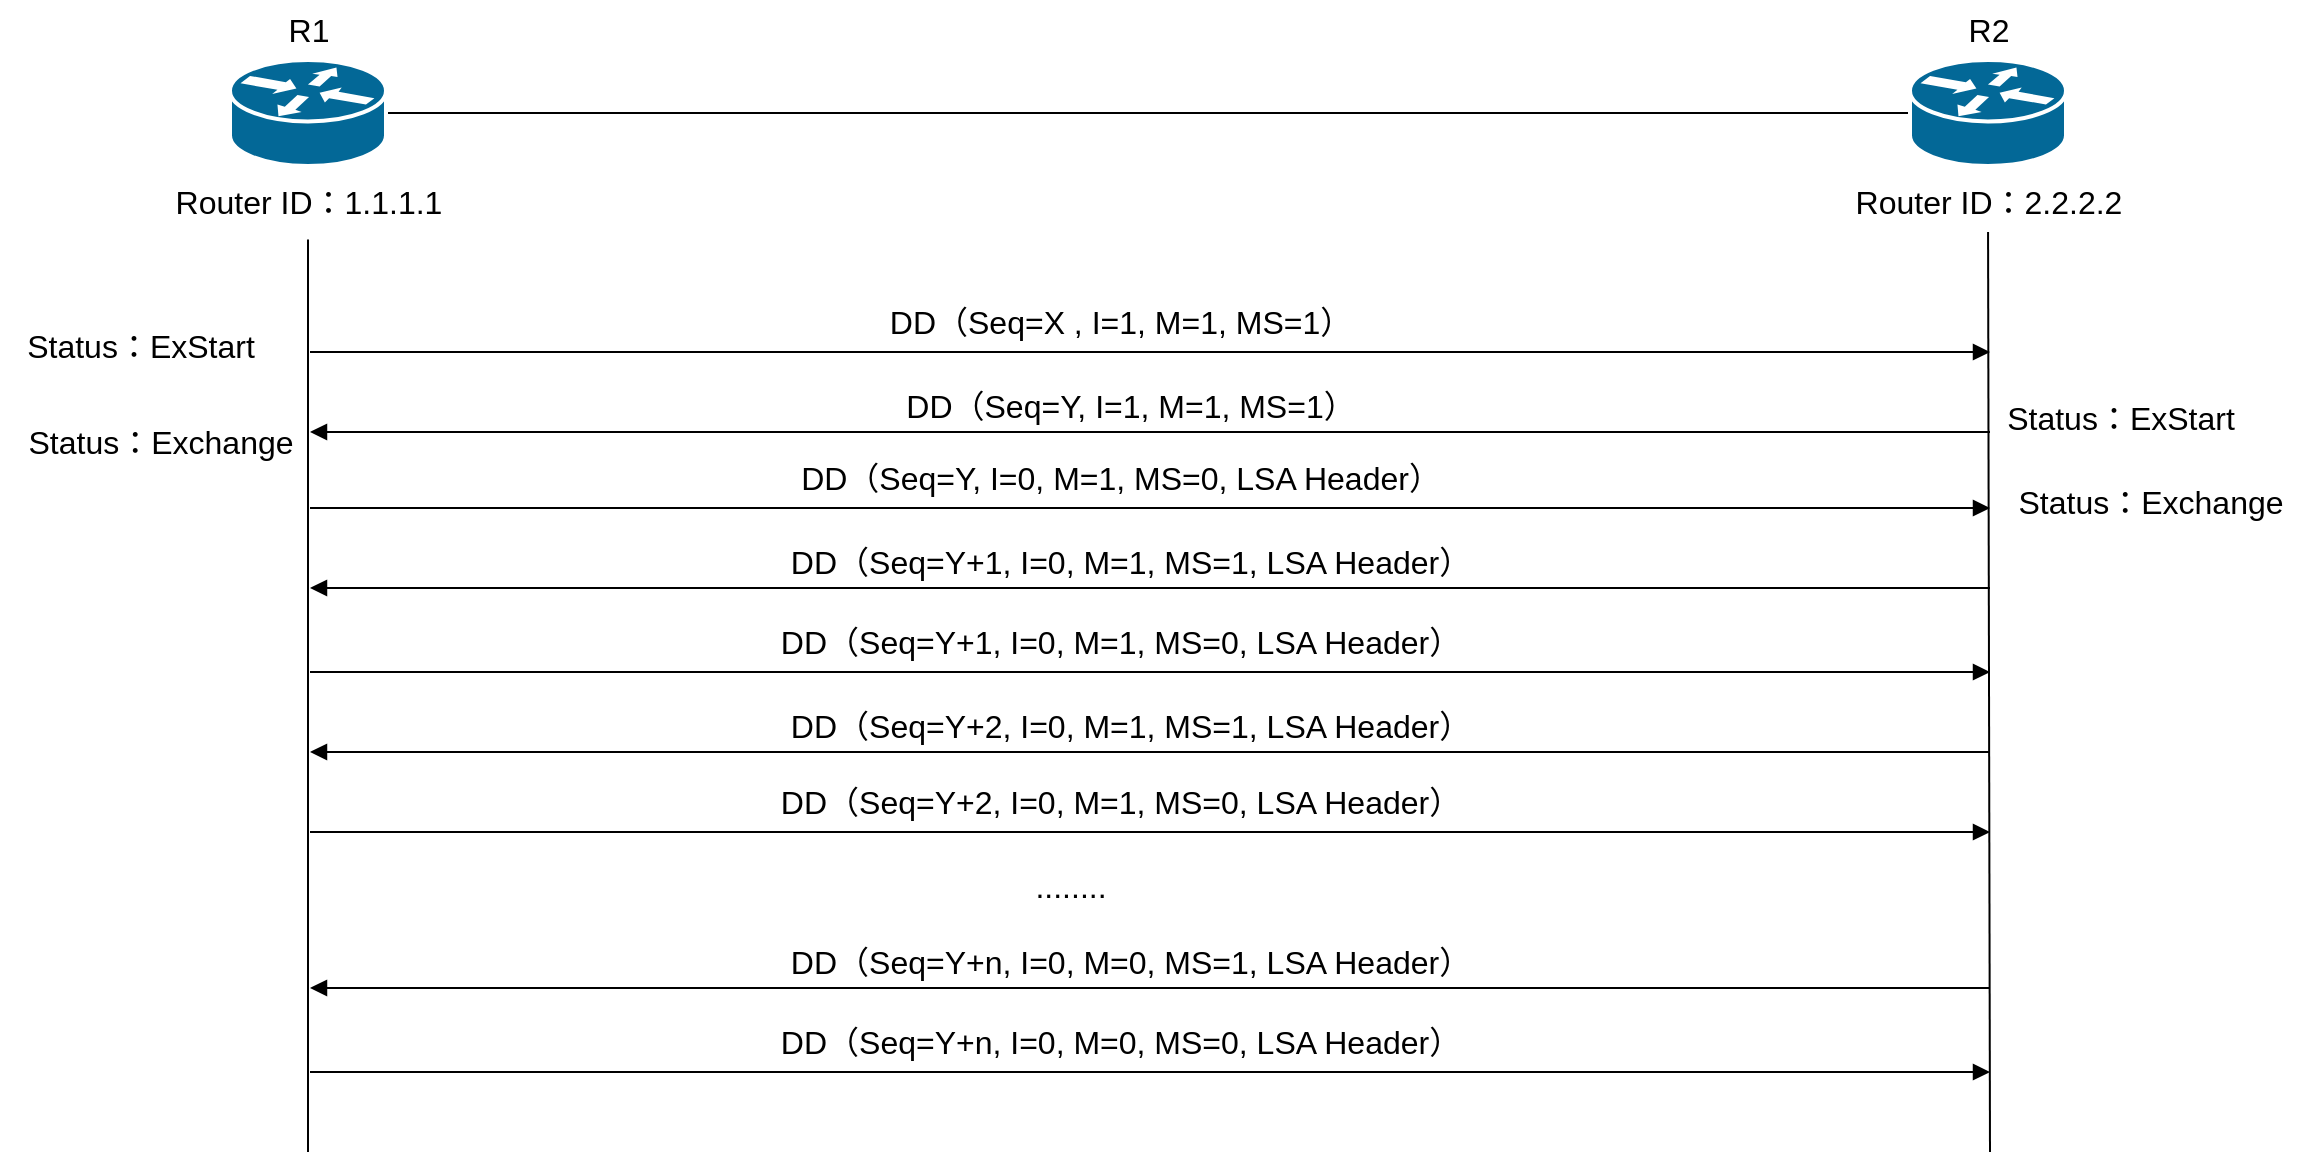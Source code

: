 <mxfile version="27.0.9">
  <diagram name="第1頁" id="mU4pODHEQDcuvb9itQm9">
    <mxGraphModel dx="1426" dy="802" grid="1" gridSize="10" guides="1" tooltips="1" connect="1" arrows="1" fold="1" page="1" pageScale="1" pageWidth="1169" pageHeight="827" math="0" shadow="0">
      <root>
        <mxCell id="0" />
        <mxCell id="1" parent="0" />
        <mxCell id="ZAYnwsddhC_nmskKQS4w-8" value="" style="edgeStyle=orthogonalEdgeStyle;rounded=0;orthogonalLoop=1;jettySize=auto;html=1;endArrow=none;startFill=0;" parent="1" source="ZAYnwsddhC_nmskKQS4w-2" target="ZAYnwsddhC_nmskKQS4w-7" edge="1">
          <mxGeometry relative="1" as="geometry" />
        </mxCell>
        <mxCell id="ZAYnwsddhC_nmskKQS4w-12" value="" style="group" parent="1" vertex="1" connectable="0">
          <mxGeometry x="79" y="104" width="160" height="116" as="geometry" />
        </mxCell>
        <mxCell id="ZAYnwsddhC_nmskKQS4w-6" value="" style="group" parent="ZAYnwsddhC_nmskKQS4w-12" vertex="1" connectable="0">
          <mxGeometry x="41" width="78" height="83" as="geometry" />
        </mxCell>
        <mxCell id="ZAYnwsddhC_nmskKQS4w-2" value="" style="shape=mxgraph.cisco.routers.router;sketch=0;html=1;pointerEvents=1;dashed=0;fillColor=#036897;strokeColor=#ffffff;strokeWidth=2;verticalLabelPosition=bottom;verticalAlign=top;align=center;outlineConnect=0;" parent="ZAYnwsddhC_nmskKQS4w-6" vertex="1">
          <mxGeometry y="30" width="78" height="53" as="geometry" />
        </mxCell>
        <mxCell id="ZAYnwsddhC_nmskKQS4w-5" value="&lt;font style=&quot;font-size: 16px;&quot;&gt;R1&lt;/font&gt;" style="text;html=1;align=center;verticalAlign=middle;resizable=0;points=[];autosize=1;strokeColor=none;fillColor=none;" parent="ZAYnwsddhC_nmskKQS4w-6" vertex="1">
          <mxGeometry x="19" width="40" height="30" as="geometry" />
        </mxCell>
        <mxCell id="ZAYnwsddhC_nmskKQS4w-11" value="&lt;font style=&quot;font-size: 16px;&quot;&gt;Router ID：1.1.1.1&lt;/font&gt;" style="text;html=1;align=center;verticalAlign=middle;resizable=0;points=[];autosize=1;strokeColor=none;fillColor=none;" parent="ZAYnwsddhC_nmskKQS4w-12" vertex="1">
          <mxGeometry y="86" width="160" height="30" as="geometry" />
        </mxCell>
        <mxCell id="ZAYnwsddhC_nmskKQS4w-14" value="" style="group" parent="1" vertex="1" connectable="0">
          <mxGeometry x="919" y="104" width="160" height="116" as="geometry" />
        </mxCell>
        <mxCell id="ZAYnwsddhC_nmskKQS4w-7" value="" style="shape=mxgraph.cisco.routers.router;sketch=0;html=1;pointerEvents=1;dashed=0;fillColor=#036897;strokeColor=#ffffff;strokeWidth=2;verticalLabelPosition=bottom;verticalAlign=top;align=center;outlineConnect=0;" parent="ZAYnwsddhC_nmskKQS4w-14" vertex="1">
          <mxGeometry x="41" y="30" width="78" height="53" as="geometry" />
        </mxCell>
        <mxCell id="ZAYnwsddhC_nmskKQS4w-9" value="&lt;font style=&quot;font-size: 16px;&quot;&gt;R2&lt;/font&gt;" style="text;html=1;align=center;verticalAlign=middle;resizable=0;points=[];autosize=1;strokeColor=none;fillColor=none;" parent="ZAYnwsddhC_nmskKQS4w-14" vertex="1">
          <mxGeometry x="60" width="40" height="30" as="geometry" />
        </mxCell>
        <mxCell id="ZAYnwsddhC_nmskKQS4w-13" value="&lt;font style=&quot;font-size: 16px;&quot;&gt;Router ID：2.2.2.2&lt;/font&gt;" style="text;html=1;align=center;verticalAlign=middle;resizable=0;points=[];autosize=1;strokeColor=none;fillColor=none;" parent="ZAYnwsddhC_nmskKQS4w-14" vertex="1">
          <mxGeometry y="86" width="160" height="30" as="geometry" />
        </mxCell>
        <mxCell id="ZAYnwsddhC_nmskKQS4w-15" value="" style="endArrow=none;html=1;rounded=0;entryX=0.5;entryY=1.125;entryDx=0;entryDy=0;entryPerimeter=0;" parent="1" target="ZAYnwsddhC_nmskKQS4w-11" edge="1">
          <mxGeometry width="50" height="50" relative="1" as="geometry">
            <mxPoint x="159" y="680" as="sourcePoint" />
            <mxPoint x="550" y="340" as="targetPoint" />
          </mxGeometry>
        </mxCell>
        <mxCell id="ZAYnwsddhC_nmskKQS4w-16" value="" style="endArrow=none;html=1;rounded=0;" parent="1" target="ZAYnwsddhC_nmskKQS4w-13" edge="1">
          <mxGeometry width="50" height="50" relative="1" as="geometry">
            <mxPoint x="1000" y="680" as="sourcePoint" />
            <mxPoint x="998.52" y="220" as="targetPoint" />
          </mxGeometry>
        </mxCell>
        <mxCell id="ZAYnwsddhC_nmskKQS4w-18" value="&lt;span style=&quot;font-size: 16px;&quot;&gt;DD（Seq=X , I=1, M=1, MS=1）&lt;/span&gt;" style="text;html=1;align=center;verticalAlign=middle;resizable=0;points=[];autosize=1;strokeColor=none;fillColor=none;" parent="1" vertex="1">
          <mxGeometry x="440" y="250" width="250" height="30" as="geometry" />
        </mxCell>
        <mxCell id="ZAYnwsddhC_nmskKQS4w-20" value="&lt;span style=&quot;font-size: 16px;&quot;&gt;Status：ExStart&lt;/span&gt;" style="text;html=1;align=center;verticalAlign=middle;resizable=0;points=[];autosize=1;strokeColor=none;fillColor=none;" parent="1" vertex="1">
          <mxGeometry x="995" y="298" width="140" height="30" as="geometry" />
        </mxCell>
        <mxCell id="ZAYnwsddhC_nmskKQS4w-38" value="" style="group" parent="1" vertex="1" connectable="0">
          <mxGeometry x="160" y="262" width="840" height="30" as="geometry" />
        </mxCell>
        <mxCell id="ZAYnwsddhC_nmskKQS4w-17" value="" style="endArrow=none;startArrow=block;html=1;rounded=0;startFill=1;movable=1;resizable=1;rotatable=1;deletable=1;editable=1;locked=0;connectable=1;" parent="ZAYnwsddhC_nmskKQS4w-38" edge="1">
          <mxGeometry width="50" height="50" relative="1" as="geometry">
            <mxPoint x="840" y="18" as="sourcePoint" />
            <mxPoint y="18" as="targetPoint" />
          </mxGeometry>
        </mxCell>
        <mxCell id="ZAYnwsddhC_nmskKQS4w-42" value="&lt;span style=&quot;font-size: 16px;&quot;&gt;DD（Seq=Y, I=0, M=1, MS=0, LSA Header）&lt;/span&gt;" style="text;html=1;align=center;verticalAlign=middle;resizable=0;points=[];autosize=1;strokeColor=none;fillColor=none;" parent="1" vertex="1">
          <mxGeometry x="395" y="328" width="340" height="30" as="geometry" />
        </mxCell>
        <mxCell id="ZAYnwsddhC_nmskKQS4w-43" value="" style="group" parent="1" vertex="1" connectable="0">
          <mxGeometry x="160" y="340" width="840" height="30" as="geometry" />
        </mxCell>
        <mxCell id="ZAYnwsddhC_nmskKQS4w-44" value="" style="endArrow=none;startArrow=block;html=1;rounded=0;startFill=1;movable=1;resizable=1;rotatable=1;deletable=1;editable=1;locked=0;connectable=1;" parent="ZAYnwsddhC_nmskKQS4w-43" edge="1">
          <mxGeometry width="50" height="50" relative="1" as="geometry">
            <mxPoint x="840" y="18" as="sourcePoint" />
            <mxPoint y="18" as="targetPoint" />
          </mxGeometry>
        </mxCell>
        <mxCell id="ZAYnwsddhC_nmskKQS4w-48" value="" style="endArrow=none;startArrow=block;html=1;rounded=0;startFill=1;movable=1;resizable=1;rotatable=1;deletable=1;editable=1;locked=0;connectable=1;" parent="1" edge="1">
          <mxGeometry width="50" height="50" relative="1" as="geometry">
            <mxPoint x="160" y="320" as="sourcePoint" />
            <mxPoint x="1000" y="320" as="targetPoint" />
          </mxGeometry>
        </mxCell>
        <mxCell id="ZAYnwsddhC_nmskKQS4w-50" value="&lt;span style=&quot;font-size: 16px;&quot;&gt;DD（Seq=Y, I=1, M=1, MS=1）&lt;/span&gt;" style="text;html=1;align=center;verticalAlign=middle;resizable=0;points=[];autosize=1;strokeColor=none;fillColor=none;" parent="1" vertex="1">
          <mxGeometry x="445" y="292" width="250" height="30" as="geometry" />
        </mxCell>
        <mxCell id="ZAYnwsddhC_nmskKQS4w-51" value="&lt;span style=&quot;font-size: 16px;&quot;&gt;Status：Exchange&lt;/span&gt;" style="text;html=1;align=center;verticalAlign=middle;resizable=0;points=[];autosize=1;strokeColor=none;fillColor=none;" parent="1" vertex="1">
          <mxGeometry x="1000" y="340" width="160" height="30" as="geometry" />
        </mxCell>
        <mxCell id="ZAYnwsddhC_nmskKQS4w-52" value="&lt;span style=&quot;font-size: 16px;&quot;&gt;Status：Exchange&lt;/span&gt;" style="text;html=1;align=center;verticalAlign=middle;resizable=0;points=[];autosize=1;strokeColor=none;fillColor=none;" parent="1" vertex="1">
          <mxGeometry x="5" y="310" width="160" height="30" as="geometry" />
        </mxCell>
        <mxCell id="ZAYnwsddhC_nmskKQS4w-65" value="&lt;span style=&quot;font-size: 16px;&quot;&gt;Status：ExStart&lt;/span&gt;" style="text;html=1;align=center;verticalAlign=middle;resizable=0;points=[];autosize=1;strokeColor=none;fillColor=none;" parent="1" vertex="1">
          <mxGeometry x="5" y="262" width="140" height="30" as="geometry" />
        </mxCell>
        <mxCell id="n-6RqCiyos2cZfQP2Lgi-4" value="" style="endArrow=none;startArrow=block;html=1;rounded=0;startFill=1;movable=1;resizable=1;rotatable=1;deletable=1;editable=1;locked=0;connectable=1;" parent="1" edge="1">
          <mxGeometry width="50" height="50" relative="1" as="geometry">
            <mxPoint x="160" y="398" as="sourcePoint" />
            <mxPoint x="1000" y="398" as="targetPoint" />
          </mxGeometry>
        </mxCell>
        <mxCell id="n-6RqCiyos2cZfQP2Lgi-5" value="&lt;span style=&quot;font-size: 16px;&quot;&gt;DD（Seq=Y+1, I=0, M=1, MS=1, LSA Header）&lt;/span&gt;" style="text;html=1;align=center;verticalAlign=middle;resizable=0;points=[];autosize=1;strokeColor=none;fillColor=none;" parent="1" vertex="1">
          <mxGeometry x="390" y="370" width="360" height="30" as="geometry" />
        </mxCell>
        <mxCell id="n-6RqCiyos2cZfQP2Lgi-6" value="&lt;span style=&quot;font-size: 16px;&quot;&gt;DD（Seq=Y+1, I=0, M=1, MS=0, LSA Header）&lt;/span&gt;" style="text;html=1;align=center;verticalAlign=middle;resizable=0;points=[];autosize=1;strokeColor=none;fillColor=none;" parent="1" vertex="1">
          <mxGeometry x="385" y="410" width="360" height="30" as="geometry" />
        </mxCell>
        <mxCell id="n-6RqCiyos2cZfQP2Lgi-7" value="" style="group" parent="1" vertex="1" connectable="0">
          <mxGeometry x="160" y="422" width="840" height="30" as="geometry" />
        </mxCell>
        <mxCell id="n-6RqCiyos2cZfQP2Lgi-8" value="" style="endArrow=none;startArrow=block;html=1;rounded=0;startFill=1;movable=1;resizable=1;rotatable=1;deletable=1;editable=1;locked=0;connectable=1;" parent="n-6RqCiyos2cZfQP2Lgi-7" edge="1">
          <mxGeometry width="50" height="50" relative="1" as="geometry">
            <mxPoint x="840" y="18" as="sourcePoint" />
            <mxPoint y="18" as="targetPoint" />
          </mxGeometry>
        </mxCell>
        <mxCell id="n-6RqCiyos2cZfQP2Lgi-9" value="" style="endArrow=none;startArrow=block;html=1;rounded=0;startFill=1;movable=1;resizable=1;rotatable=1;deletable=1;editable=1;locked=0;connectable=1;" parent="1" edge="1">
          <mxGeometry width="50" height="50" relative="1" as="geometry">
            <mxPoint x="160" y="480" as="sourcePoint" />
            <mxPoint x="1000" y="480" as="targetPoint" />
          </mxGeometry>
        </mxCell>
        <mxCell id="n-6RqCiyos2cZfQP2Lgi-10" value="&lt;span style=&quot;font-size: 16px;&quot;&gt;DD（Seq=Y+2, I=0, M=1, MS=1, LSA Header）&lt;/span&gt;" style="text;html=1;align=center;verticalAlign=middle;resizable=0;points=[];autosize=1;strokeColor=none;fillColor=none;" parent="1" vertex="1">
          <mxGeometry x="390" y="452" width="360" height="30" as="geometry" />
        </mxCell>
        <mxCell id="n-6RqCiyos2cZfQP2Lgi-11" value="&lt;span style=&quot;font-size: 16px;&quot;&gt;DD（Seq=Y+2, I=0, M=1, MS=0, LSA Header）&lt;/span&gt;" style="text;html=1;align=center;verticalAlign=middle;resizable=0;points=[];autosize=1;strokeColor=none;fillColor=none;" parent="1" vertex="1">
          <mxGeometry x="385" y="490" width="360" height="30" as="geometry" />
        </mxCell>
        <mxCell id="n-6RqCiyos2cZfQP2Lgi-12" value="" style="group" parent="1" vertex="1" connectable="0">
          <mxGeometry x="160" y="502" width="840" height="30" as="geometry" />
        </mxCell>
        <mxCell id="n-6RqCiyos2cZfQP2Lgi-13" value="" style="endArrow=none;startArrow=block;html=1;rounded=0;startFill=1;movable=1;resizable=1;rotatable=1;deletable=1;editable=1;locked=0;connectable=1;" parent="n-6RqCiyos2cZfQP2Lgi-12" edge="1">
          <mxGeometry width="50" height="50" relative="1" as="geometry">
            <mxPoint x="840" y="18" as="sourcePoint" />
            <mxPoint y="18" as="targetPoint" />
          </mxGeometry>
        </mxCell>
        <mxCell id="n-6RqCiyos2cZfQP2Lgi-14" value="........" style="text;html=1;align=center;verticalAlign=middle;resizable=0;points=[];autosize=1;strokeColor=none;fillColor=none;fontSize=16;" parent="1" vertex="1">
          <mxGeometry x="510" y="532" width="60" height="30" as="geometry" />
        </mxCell>
        <mxCell id="n-6RqCiyos2cZfQP2Lgi-15" value="" style="endArrow=none;startArrow=block;html=1;rounded=0;startFill=1;movable=1;resizable=1;rotatable=1;deletable=1;editable=1;locked=0;connectable=1;" parent="1" edge="1">
          <mxGeometry width="50" height="50" relative="1" as="geometry">
            <mxPoint x="160" y="598" as="sourcePoint" />
            <mxPoint x="1000" y="598" as="targetPoint" />
          </mxGeometry>
        </mxCell>
        <mxCell id="n-6RqCiyos2cZfQP2Lgi-16" value="&lt;span style=&quot;font-size: 16px;&quot;&gt;DD（Seq=Y+n, I=0, M=0, MS=1, LSA Header）&lt;/span&gt;" style="text;html=1;align=center;verticalAlign=middle;resizable=0;points=[];autosize=1;strokeColor=none;fillColor=none;" parent="1" vertex="1">
          <mxGeometry x="390" y="570" width="360" height="30" as="geometry" />
        </mxCell>
        <mxCell id="n-6RqCiyos2cZfQP2Lgi-17" value="&lt;span style=&quot;font-size: 16px;&quot;&gt;DD（Seq=Y+n, I=0, M=0, MS=0, LSA Header）&lt;/span&gt;" style="text;html=1;align=center;verticalAlign=middle;resizable=0;points=[];autosize=1;strokeColor=none;fillColor=none;" parent="1" vertex="1">
          <mxGeometry x="385" y="610" width="360" height="30" as="geometry" />
        </mxCell>
        <mxCell id="n-6RqCiyos2cZfQP2Lgi-18" value="" style="group" parent="1" vertex="1" connectable="0">
          <mxGeometry x="160" y="622" width="840" height="30" as="geometry" />
        </mxCell>
        <mxCell id="n-6RqCiyos2cZfQP2Lgi-19" value="" style="endArrow=none;startArrow=block;html=1;rounded=0;startFill=1;movable=1;resizable=1;rotatable=1;deletable=1;editable=1;locked=0;connectable=1;" parent="n-6RqCiyos2cZfQP2Lgi-18" edge="1">
          <mxGeometry width="50" height="50" relative="1" as="geometry">
            <mxPoint x="840" y="18" as="sourcePoint" />
            <mxPoint y="18" as="targetPoint" />
          </mxGeometry>
        </mxCell>
      </root>
    </mxGraphModel>
  </diagram>
</mxfile>
